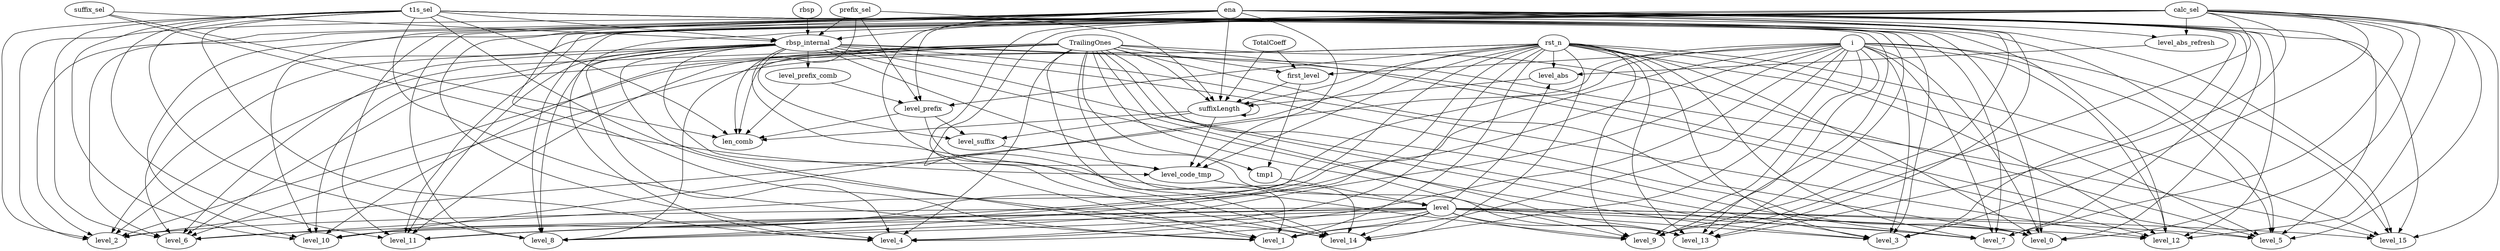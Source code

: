 digraph "" {
	level_abs_refresh -> level_abs	 [weight=1.0];
	rbsp_internal -> level_8	 [weight=4.0];
	rbsp_internal -> level_9	 [weight=4.0];
	rbsp_internal -> level_4	 [weight=3.0];
	rbsp_internal -> level_5	 [weight=4.0];
	rbsp_internal -> level_6	 [weight=4.0];
	rbsp_internal -> level_7	 [weight=3.0];
	rbsp_internal -> level_0	 [weight=3.0];
	rbsp_internal -> level_1	 [weight=3.0];
	rbsp_internal -> level_2	 [weight=4.0];
	rbsp_internal -> level_3	 [weight=4.0];
	rbsp_internal -> level_suffix	 [weight=3.0];
	rbsp_internal -> level_prefix_comb	 [weight=152.0];
	rbsp_internal -> level_14	 [weight=2.0];
	rbsp_internal -> level_15	 [weight=1.0];
	rbsp_internal -> level_12	 [weight=4.0];
	rbsp_internal -> level_13	 [weight=4.0];
	rbsp_internal -> level_10	 [weight=3.0];
	rbsp_internal -> level_11	 [weight=3.0];
	ena -> level_abs_refresh	 [weight=1.0];
	ena -> rbsp_internal	 [weight=2.0];
	ena -> level_8	 [weight=6.0];
	ena -> level_9	 [weight=6.0];
	ena -> level_4	 [weight=6.0];
	ena -> level_5	 [weight=6.0];
	ena -> level_6	 [weight=6.0];
	ena -> level_7	 [weight=6.0];
	ena -> level_0	 [weight=5.0];
	ena -> level_1	 [weight=5.0];
	ena -> level_2	 [weight=6.0];
	ena -> level_3	 [weight=6.0];
	ena -> suffixLength	 [weight=5.0];
	ena -> level_code_tmp	 [weight=1.0];
	ena -> level_14	 [weight=5.0];
	ena -> level_15	 [weight=4.0];
	ena -> level_12	 [weight=6.0];
	ena -> level_13	 [weight=6.0];
	ena -> level_10	 [weight=6.0];
	ena -> level_11	 [weight=6.0];
	ena -> level_prefix	 [weight=1.0];
	prefix_sel -> rbsp_internal	 [weight=2.0];
	prefix_sel -> suffixLength	 [weight=5.0];
	prefix_sel -> level_prefix	 [weight=1.0];
	prefix_sel -> len_comb	 [weight=5.0];
	tmp1 -> level	 [weight=2.0];
	calc_sel -> level_abs_refresh	 [weight=1.0];
	calc_sel -> level_8	 [weight=1.0];
	calc_sel -> level_9	 [weight=1.0];
	calc_sel -> level_4	 [weight=1.0];
	calc_sel -> level_5	 [weight=1.0];
	calc_sel -> level_6	 [weight=1.0];
	calc_sel -> level_7	 [weight=1.0];
	calc_sel -> level_0	 [weight=1.0];
	calc_sel -> level_1	 [weight=1.0];
	calc_sel -> level_2	 [weight=1.0];
	calc_sel -> level_3	 [weight=1.0];
	calc_sel -> level_14	 [weight=1.0];
	calc_sel -> level_15	 [weight=1.0];
	calc_sel -> level_12	 [weight=1.0];
	calc_sel -> level_13	 [weight=1.0];
	calc_sel -> level_10	 [weight=1.0];
	calc_sel -> level_11	 [weight=1.0];
	suffixLength -> suffixLength	 [weight=8.0];
	suffixLength -> level_suffix	 [weight=5.0];
	suffixLength -> level_code_tmp	 [weight=1.0];
	suffixLength -> len_comb	 [weight=5.0];
	first_level -> tmp1	 [weight=1.0];
	first_level -> suffixLength	 [weight=9.0];
	rst_n -> level_8	 [weight=6.0];
	rst_n -> level_9	 [weight=6.0];
	rst_n -> level_4	 [weight=6.0];
	rst_n -> level_5	 [weight=6.0];
	rst_n -> level_6	 [weight=6.0];
	rst_n -> level_7	 [weight=6.0];
	rst_n -> level_0	 [weight=5.0];
	rst_n -> level_1	 [weight=5.0];
	rst_n -> level_2	 [weight=6.0];
	rst_n -> level_3	 [weight=6.0];
	rst_n -> suffixLength	 [weight=6.0];
	rst_n -> level_abs	 [weight=2.0];
	rst_n -> level_code_tmp	 [weight=2.0];
	rst_n -> level_14	 [weight=5.0];
	rst_n -> level_15	 [weight=4.0];
	rst_n -> level_12	 [weight=6.0];
	rst_n -> level_13	 [weight=6.0];
	rst_n -> level_10	 [weight=6.0];
	rst_n -> level_11	 [weight=6.0];
	rst_n -> level_prefix	 [weight=2.0];
	suffix_sel -> rbsp_internal	 [weight=2.0];
	suffix_sel -> level_code_tmp	 [weight=1.0];
	suffix_sel -> len_comb	 [weight=9.0];
	level_suffix -> level_code_tmp	 [weight=1.0];
	t1s_sel -> rbsp_internal	 [weight=2.0];
	t1s_sel -> level_8	 [weight=5.0];
	t1s_sel -> level_9	 [weight=5.0];
	t1s_sel -> level_4	 [weight=5.0];
	t1s_sel -> level_5	 [weight=5.0];
	t1s_sel -> level_6	 [weight=5.0];
	t1s_sel -> level_7	 [weight=5.0];
	t1s_sel -> level_0	 [weight=4.0];
	t1s_sel -> level_1	 [weight=4.0];
	t1s_sel -> level_2	 [weight=5.0];
	t1s_sel -> level_3	 [weight=5.0];
	t1s_sel -> level_14	 [weight=4.0];
	t1s_sel -> level_15	 [weight=3.0];
	t1s_sel -> level_12	 [weight=5.0];
	t1s_sel -> level_13	 [weight=5.0];
	t1s_sel -> level_10	 [weight=5.0];
	t1s_sel -> level_11	 [weight=5.0];
	t1s_sel -> len_comb	 [weight=6.0];
	level_abs -> suffixLength	 [weight=4.0];
	level_prefix_comb -> level_prefix	 [weight=1.0];
	level_prefix_comb -> len_comb	 [weight=1.0];
	rbsp -> rbsp_internal	 [weight=1.0];
	TrailingOnes -> level_8	 [weight=2.0];
	TrailingOnes -> level_9	 [weight=2.0];
	TrailingOnes -> level_4	 [weight=2.0];
	TrailingOnes -> level_5	 [weight=2.0];
	TrailingOnes -> level_6	 [weight=2.0];
	TrailingOnes -> level_7	 [weight=2.0];
	TrailingOnes -> level_0	 [weight=2.0];
	TrailingOnes -> level_1	 [weight=2.0];
	TrailingOnes -> level_2	 [weight=2.0];
	TrailingOnes -> level_3	 [weight=2.0];
	TrailingOnes -> tmp1	 [weight=1.0];
	TrailingOnes -> suffixLength	 [weight=5.0];
	TrailingOnes -> first_level	 [weight=1.0];
	TrailingOnes -> level_14	 [weight=1.0];
	TrailingOnes -> level_12	 [weight=2.0];
	TrailingOnes -> level_13	 [weight=2.0];
	TrailingOnes -> level_10	 [weight=2.0];
	TrailingOnes -> level_11	 [weight=2.0];
	TrailingOnes -> len_comb	 [weight=1.0];
	level_code_tmp -> level	 [weight=4.0];
	level -> level_8	 [weight=1.0];
	level -> level_9	 [weight=1.0];
	level -> level_4	 [weight=1.0];
	level -> level_5	 [weight=1.0];
	level -> level_6	 [weight=1.0];
	level -> level_7	 [weight=1.0];
	level -> level_0	 [weight=1.0];
	level -> level_1	 [weight=1.0];
	level -> level_2	 [weight=1.0];
	level -> level_3	 [weight=1.0];
	level -> level_abs	 [weight=1.0];
	level -> level_14	 [weight=1.0];
	level -> level_15	 [weight=1.0];
	level -> level_12	 [weight=1.0];
	level -> level_13	 [weight=1.0];
	level -> level_10	 [weight=1.0];
	level -> level_11	 [weight=1.0];
	i -> level_8	 [weight=5.0];
	i -> level_9	 [weight=5.0];
	i -> level_4	 [weight=5.0];
	i -> level_5	 [weight=5.0];
	i -> level_6	 [weight=5.0];
	i -> level_7	 [weight=5.0];
	i -> level_0	 [weight=4.0];
	i -> level_1	 [weight=4.0];
	i -> level_2	 [weight=5.0];
	i -> level_3	 [weight=5.0];
	i -> first_level	 [weight=1.0];
	i -> level_14	 [weight=4.0];
	i -> level_15	 [weight=3.0];
	i -> level_12	 [weight=5.0];
	i -> level_13	 [weight=5.0];
	i -> level_10	 [weight=5.0];
	i -> level_11	 [weight=5.0];
	level_prefix -> level_suffix	 [weight=9.0];
	level_prefix -> level_code_tmp	 [weight=1.0];
	level_prefix -> len_comb	 [weight=9.0];
	TotalCoeff -> suffixLength	 [weight=5.0];
	TotalCoeff -> first_level	 [weight=1.0];
}
